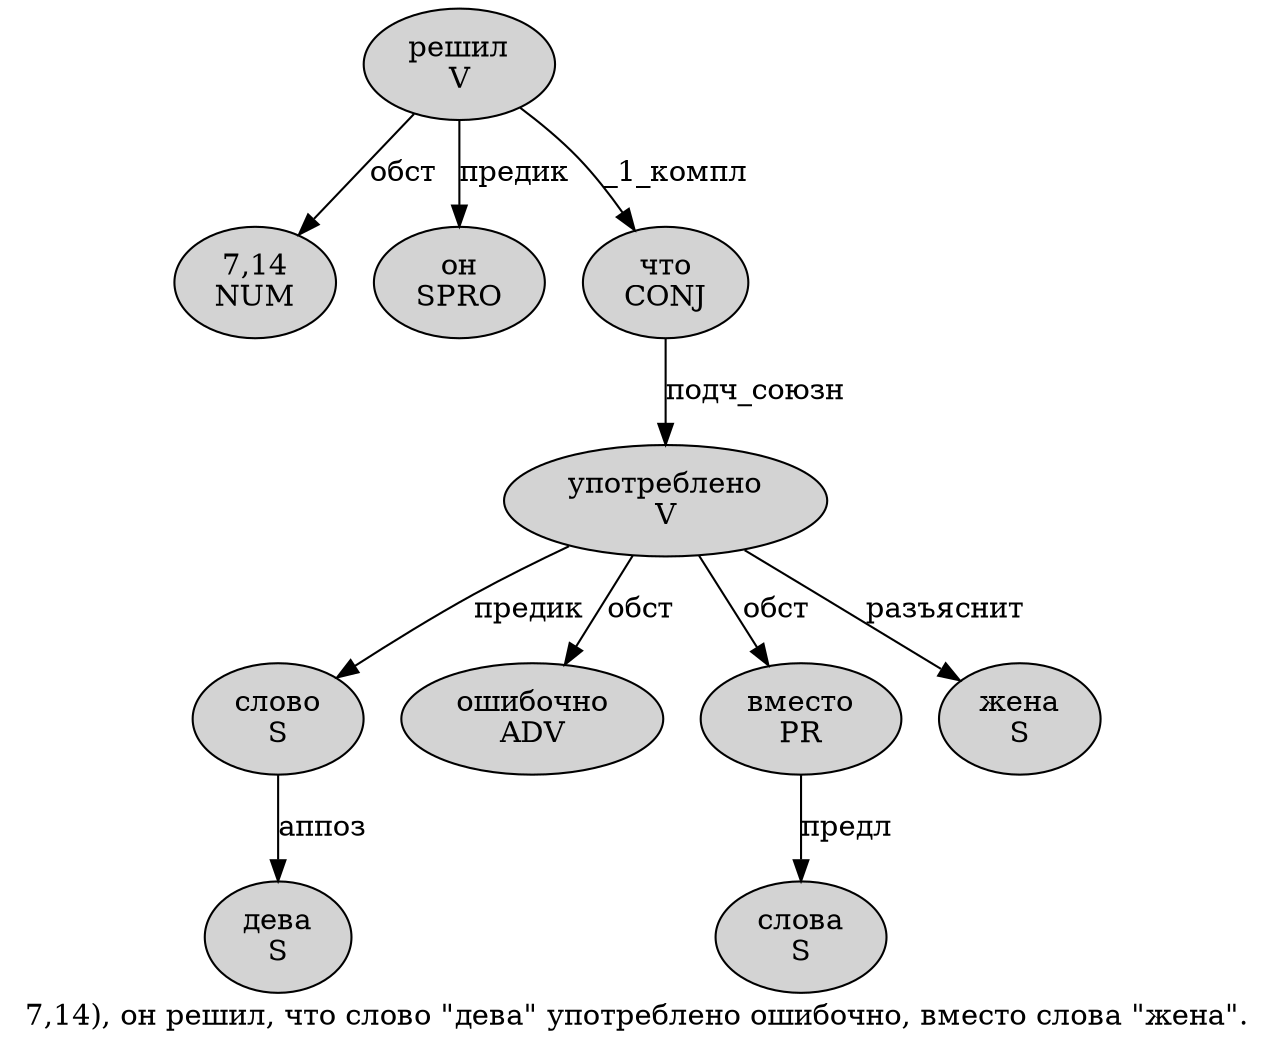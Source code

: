 digraph SENTENCE_538 {
	graph [label="7,14), он решил, что слово \"дева\" употреблено ошибочно, вместо слова \"жена\"."]
	node [style=filled]
		0 [label="7,14
NUM" color="" fillcolor=lightgray penwidth=1 shape=ellipse]
		3 [label="он
SPRO" color="" fillcolor=lightgray penwidth=1 shape=ellipse]
		4 [label="решил
V" color="" fillcolor=lightgray penwidth=1 shape=ellipse]
		6 [label="что
CONJ" color="" fillcolor=lightgray penwidth=1 shape=ellipse]
		7 [label="слово
S" color="" fillcolor=lightgray penwidth=1 shape=ellipse]
		9 [label="дева
S" color="" fillcolor=lightgray penwidth=1 shape=ellipse]
		11 [label="употреблено
V" color="" fillcolor=lightgray penwidth=1 shape=ellipse]
		12 [label="ошибочно
ADV" color="" fillcolor=lightgray penwidth=1 shape=ellipse]
		14 [label="вместо
PR" color="" fillcolor=lightgray penwidth=1 shape=ellipse]
		15 [label="слова
S" color="" fillcolor=lightgray penwidth=1 shape=ellipse]
		17 [label="жена
S" color="" fillcolor=lightgray penwidth=1 shape=ellipse]
			6 -> 11 [label="подч_союзн"]
			11 -> 7 [label="предик"]
			11 -> 12 [label="обст"]
			11 -> 14 [label="обст"]
			11 -> 17 [label="разъяснит"]
			4 -> 0 [label="обст"]
			4 -> 3 [label="предик"]
			4 -> 6 [label="_1_компл"]
			7 -> 9 [label="аппоз"]
			14 -> 15 [label="предл"]
}